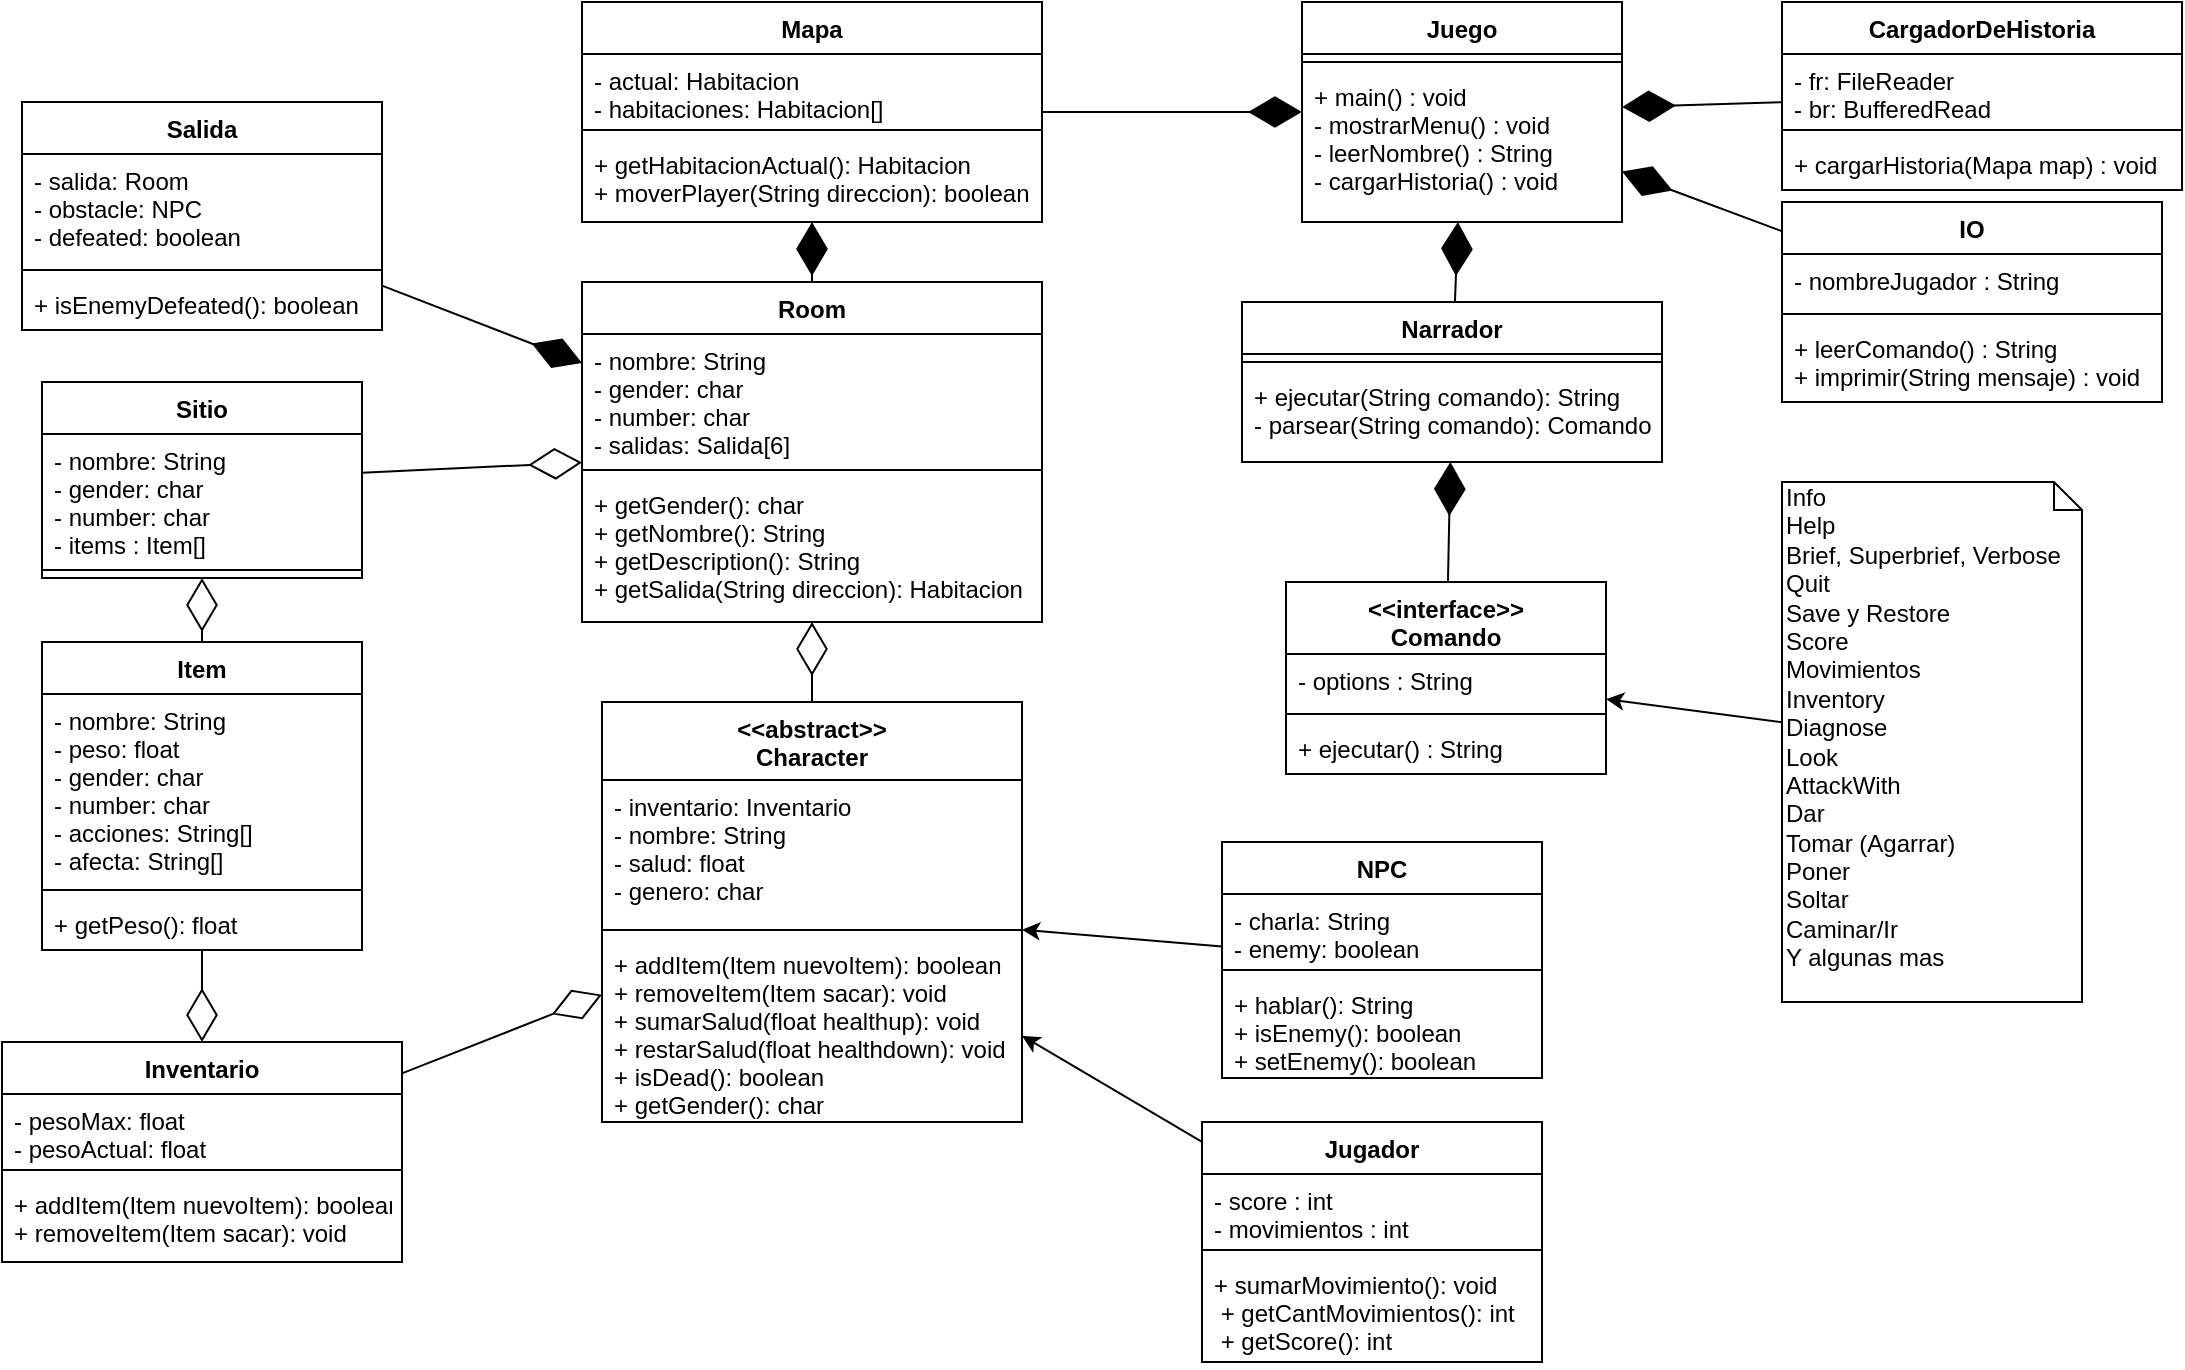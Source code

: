 <mxfile version="13.0.9" type="device"><diagram id="HWunADLRnC56ERFrDpcf" name="Page-1"><mxGraphModel dx="3366" dy="990" grid="1" gridSize="10" guides="0" tooltips="1" connect="1" arrows="1" fold="1" page="1" pageScale="1" pageWidth="827" pageHeight="1169" math="0" shadow="0"><root><mxCell id="0"/><mxCell id="1" parent="0"/><mxCell id="S_llW9VigUIKXuiaK3T0-72" value="" style="endArrow=diamondThin;endFill=0;endSize=24;html=1;" edge="1" parent="1" source="S_llW9VigUIKXuiaK3T0-17" target="S_llW9VigUIKXuiaK3T0-21"><mxGeometry width="160" relative="1" as="geometry"><mxPoint x="-180" y="471" as="sourcePoint"/><mxPoint x="410" y="410" as="targetPoint"/></mxGeometry></mxCell><mxCell id="S_llW9VigUIKXuiaK3T0-73" style="rounded=0;orthogonalLoop=1;jettySize=auto;html=1;" edge="1" parent="1" source="S_llW9VigUIKXuiaK3T0-29" target="S_llW9VigUIKXuiaK3T0-21"><mxGeometry relative="1" as="geometry"/></mxCell><mxCell id="S_llW9VigUIKXuiaK3T0-74" style="rounded=0;orthogonalLoop=1;jettySize=auto;html=1;" edge="1" parent="1" source="S_llW9VigUIKXuiaK3T0-25" target="S_llW9VigUIKXuiaK3T0-21"><mxGeometry relative="1" as="geometry"/></mxCell><mxCell id="S_llW9VigUIKXuiaK3T0-77" value="" style="endArrow=diamondThin;endFill=0;endSize=24;html=1;" edge="1" parent="1" source="S_llW9VigUIKXuiaK3T0-13" target="S_llW9VigUIKXuiaK3T0-17"><mxGeometry width="160" relative="1" as="geometry"><mxPoint x="-220" y="460" as="sourcePoint"/><mxPoint x="-60" y="460" as="targetPoint"/></mxGeometry></mxCell><mxCell id="S_llW9VigUIKXuiaK3T0-17" value="Inventario" style="swimlane;fontStyle=1;align=center;verticalAlign=top;childLayout=stackLayout;horizontal=1;startSize=26;horizontalStack=0;resizeParent=1;resizeParentMax=0;resizeLast=0;collapsible=1;marginBottom=0;" vertex="1" parent="1"><mxGeometry x="-840" y="570" width="200" height="110" as="geometry"/></mxCell><mxCell id="S_llW9VigUIKXuiaK3T0-18" value="- pesoMax: float&#xA;- pesoActual: float" style="text;strokeColor=none;fillColor=none;align=left;verticalAlign=top;spacingLeft=4;spacingRight=4;overflow=hidden;rotatable=0;points=[[0,0.5],[1,0.5]];portConstraint=eastwest;" vertex="1" parent="S_llW9VigUIKXuiaK3T0-17"><mxGeometry y="26" width="200" height="34" as="geometry"/></mxCell><mxCell id="S_llW9VigUIKXuiaK3T0-19" value="" style="line;strokeWidth=1;fillColor=none;align=left;verticalAlign=middle;spacingTop=-1;spacingLeft=3;spacingRight=3;rotatable=0;labelPosition=right;points=[];portConstraint=eastwest;" vertex="1" parent="S_llW9VigUIKXuiaK3T0-17"><mxGeometry y="60" width="200" height="8" as="geometry"/></mxCell><mxCell id="S_llW9VigUIKXuiaK3T0-20" value="+ addItem(Item nuevoItem): boolean&#xA;+ removeItem(Item sacar): void" style="text;strokeColor=none;fillColor=none;align=left;verticalAlign=top;spacingLeft=4;spacingRight=4;overflow=hidden;rotatable=0;points=[[0,0.5],[1,0.5]];portConstraint=eastwest;" vertex="1" parent="S_llW9VigUIKXuiaK3T0-17"><mxGeometry y="68" width="200" height="42" as="geometry"/></mxCell><mxCell id="S_llW9VigUIKXuiaK3T0-13" value="Item" style="swimlane;fontStyle=1;align=center;verticalAlign=top;childLayout=stackLayout;horizontal=1;startSize=26;horizontalStack=0;resizeParent=1;resizeParentMax=0;resizeLast=0;collapsible=1;marginBottom=0;" vertex="1" parent="1"><mxGeometry x="-820" y="370" width="160" height="154" as="geometry"/></mxCell><mxCell id="S_llW9VigUIKXuiaK3T0-14" value="- nombre: String&#xA;- peso: float&#xA;- gender: char&#xA;- number: char&#xA;- acciones: String[]&#xA;- afecta: String[]&#xA;" style="text;strokeColor=none;fillColor=none;align=left;verticalAlign=top;spacingLeft=4;spacingRight=4;overflow=hidden;rotatable=0;points=[[0,0.5],[1,0.5]];portConstraint=eastwest;" vertex="1" parent="S_llW9VigUIKXuiaK3T0-13"><mxGeometry y="26" width="160" height="94" as="geometry"/></mxCell><mxCell id="S_llW9VigUIKXuiaK3T0-15" value="" style="line;strokeWidth=1;fillColor=none;align=left;verticalAlign=middle;spacingTop=-1;spacingLeft=3;spacingRight=3;rotatable=0;labelPosition=right;points=[];portConstraint=eastwest;" vertex="1" parent="S_llW9VigUIKXuiaK3T0-13"><mxGeometry y="120" width="160" height="8" as="geometry"/></mxCell><mxCell id="S_llW9VigUIKXuiaK3T0-16" value="+ getPeso(): float" style="text;strokeColor=none;fillColor=none;align=left;verticalAlign=top;spacingLeft=4;spacingRight=4;overflow=hidden;rotatable=0;points=[[0,0.5],[1,0.5]];portConstraint=eastwest;" vertex="1" parent="S_llW9VigUIKXuiaK3T0-13"><mxGeometry y="128" width="160" height="26" as="geometry"/></mxCell><mxCell id="S_llW9VigUIKXuiaK3T0-79" value="" style="endArrow=diamondThin;endFill=0;endSize=24;html=1;" edge="1" parent="1" source="S_llW9VigUIKXuiaK3T0-13" target="S_llW9VigUIKXuiaK3T0-9"><mxGeometry width="160" relative="1" as="geometry"><mxPoint x="-670" y="430" as="sourcePoint"/><mxPoint x="-510" y="430" as="targetPoint"/></mxGeometry></mxCell><mxCell id="S_llW9VigUIKXuiaK3T0-9" value="Sitio" style="swimlane;fontStyle=1;align=center;verticalAlign=top;childLayout=stackLayout;horizontal=1;startSize=26;horizontalStack=0;resizeParent=1;resizeParentMax=0;resizeLast=0;collapsible=1;marginBottom=0;" vertex="1" parent="1"><mxGeometry x="-820" y="240" width="160" height="98" as="geometry"/></mxCell><mxCell id="S_llW9VigUIKXuiaK3T0-10" value="- nombre: String&#xA;- gender: char&#xA;- number: char&#xA;- items : Item[]&#xA;" style="text;strokeColor=none;fillColor=none;align=left;verticalAlign=top;spacingLeft=4;spacingRight=4;overflow=hidden;rotatable=0;points=[[0,0.5],[1,0.5]];portConstraint=eastwest;" vertex="1" parent="S_llW9VigUIKXuiaK3T0-9"><mxGeometry y="26" width="160" height="64" as="geometry"/></mxCell><mxCell id="S_llW9VigUIKXuiaK3T0-11" value="" style="line;strokeWidth=1;fillColor=none;align=left;verticalAlign=middle;spacingTop=-1;spacingLeft=3;spacingRight=3;rotatable=0;labelPosition=right;points=[];portConstraint=eastwest;" vertex="1" parent="S_llW9VigUIKXuiaK3T0-9"><mxGeometry y="90" width="160" height="8" as="geometry"/></mxCell><mxCell id="S_llW9VigUIKXuiaK3T0-84" value="" style="endArrow=diamondThin;endFill=0;endSize=24;html=1;" edge="1" parent="1" source="S_llW9VigUIKXuiaK3T0-9" target="S_llW9VigUIKXuiaK3T0-5"><mxGeometry width="160" relative="1" as="geometry"><mxPoint x="-670" y="430" as="sourcePoint"/><mxPoint x="-510" y="430" as="targetPoint"/></mxGeometry></mxCell><mxCell id="S_llW9VigUIKXuiaK3T0-85" value="" style="endArrow=diamondThin;endFill=0;endSize=24;html=1;" edge="1" parent="1" source="S_llW9VigUIKXuiaK3T0-21" target="S_llW9VigUIKXuiaK3T0-5"><mxGeometry width="160" relative="1" as="geometry"><mxPoint x="-670" y="430" as="sourcePoint"/><mxPoint x="-510" y="430" as="targetPoint"/></mxGeometry></mxCell><mxCell id="S_llW9VigUIKXuiaK3T0-21" value="&lt;&lt;abstract&gt;&gt;&#xA;Character" style="swimlane;fontStyle=1;align=center;verticalAlign=top;childLayout=stackLayout;horizontal=1;startSize=39;horizontalStack=0;resizeParent=1;resizeParentMax=0;resizeLast=0;collapsible=1;marginBottom=0;" vertex="1" parent="1"><mxGeometry x="-540" y="400" width="210" height="210" as="geometry"/></mxCell><mxCell id="S_llW9VigUIKXuiaK3T0-22" value="- inventario: Inventario&#xA;- nombre: String&#xA;- salud: float&#xA;- genero: char" style="text;strokeColor=none;fillColor=none;align=left;verticalAlign=top;spacingLeft=4;spacingRight=4;overflow=hidden;rotatable=0;points=[[0,0.5],[1,0.5]];portConstraint=eastwest;" vertex="1" parent="S_llW9VigUIKXuiaK3T0-21"><mxGeometry y="39" width="210" height="71" as="geometry"/></mxCell><mxCell id="S_llW9VigUIKXuiaK3T0-23" value="" style="line;strokeWidth=1;fillColor=none;align=left;verticalAlign=middle;spacingTop=-1;spacingLeft=3;spacingRight=3;rotatable=0;labelPosition=right;points=[];portConstraint=eastwest;" vertex="1" parent="S_llW9VigUIKXuiaK3T0-21"><mxGeometry y="110" width="210" height="8" as="geometry"/></mxCell><mxCell id="S_llW9VigUIKXuiaK3T0-24" value="+ addItem(Item nuevoItem): boolean&#xA;+ removeItem(Item sacar): void&#xA;+ sumarSalud(float healthup): void&#xA;+ restarSalud(float healthdown): void&#xA;+ isDead(): boolean&#xA;+ getGender(): char" style="text;strokeColor=none;fillColor=none;align=left;verticalAlign=top;spacingLeft=4;spacingRight=4;overflow=hidden;rotatable=0;points=[[0,0.5],[1,0.5]];portConstraint=eastwest;" vertex="1" parent="S_llW9VigUIKXuiaK3T0-21"><mxGeometry y="118" width="210" height="92" as="geometry"/></mxCell><mxCell id="S_llW9VigUIKXuiaK3T0-5" value="Room" style="swimlane;fontStyle=1;align=center;verticalAlign=top;childLayout=stackLayout;horizontal=1;startSize=26;horizontalStack=0;resizeParent=1;resizeParentMax=0;resizeLast=0;collapsible=1;marginBottom=0;" vertex="1" parent="1"><mxGeometry x="-550" y="190" width="230" height="170" as="geometry"/></mxCell><mxCell id="S_llW9VigUIKXuiaK3T0-6" value="- nombre: String&#xA;- gender: char&#xA;- number: char&#xA;- salidas: Salida[6]&#xA;&#xA;" style="text;strokeColor=none;fillColor=none;align=left;verticalAlign=top;spacingLeft=4;spacingRight=4;overflow=hidden;rotatable=0;points=[[0,0.5],[1,0.5]];portConstraint=eastwest;" vertex="1" parent="S_llW9VigUIKXuiaK3T0-5"><mxGeometry y="26" width="230" height="64" as="geometry"/></mxCell><mxCell id="S_llW9VigUIKXuiaK3T0-7" value="" style="line;strokeWidth=1;fillColor=none;align=left;verticalAlign=middle;spacingTop=-1;spacingLeft=3;spacingRight=3;rotatable=0;labelPosition=right;points=[];portConstraint=eastwest;" vertex="1" parent="S_llW9VigUIKXuiaK3T0-5"><mxGeometry y="90" width="230" height="8" as="geometry"/></mxCell><mxCell id="S_llW9VigUIKXuiaK3T0-8" value="+ getGender(): char&#xA;+ getNombre(): String&#xA;+ getDescription(): String&#xA;+ getSalida(String direccion): Habitacion" style="text;strokeColor=none;fillColor=none;align=left;verticalAlign=top;spacingLeft=4;spacingRight=4;overflow=hidden;rotatable=0;points=[[0,0.5],[1,0.5]];portConstraint=eastwest;" vertex="1" parent="S_llW9VigUIKXuiaK3T0-5"><mxGeometry y="98" width="230" height="72" as="geometry"/></mxCell><mxCell id="S_llW9VigUIKXuiaK3T0-65" value="Salida" style="swimlane;fontStyle=1;align=center;verticalAlign=top;childLayout=stackLayout;horizontal=1;startSize=26;horizontalStack=0;resizeParent=1;resizeParentMax=0;resizeLast=0;collapsible=1;marginBottom=0;" vertex="1" parent="1"><mxGeometry x="-830" y="100" width="180" height="114" as="geometry"/></mxCell><mxCell id="S_llW9VigUIKXuiaK3T0-66" value="- salida: Room&#xA;- obstacle: NPC&#xA;- defeated: boolean&#xA;&#xA;&#xA;" style="text;strokeColor=none;fillColor=none;align=left;verticalAlign=top;spacingLeft=4;spacingRight=4;overflow=hidden;rotatable=0;points=[[0,0.5],[1,0.5]];portConstraint=eastwest;" vertex="1" parent="S_llW9VigUIKXuiaK3T0-65"><mxGeometry y="26" width="180" height="54" as="geometry"/></mxCell><mxCell id="S_llW9VigUIKXuiaK3T0-67" value="" style="line;strokeWidth=1;fillColor=none;align=left;verticalAlign=middle;spacingTop=-1;spacingLeft=3;spacingRight=3;rotatable=0;labelPosition=right;points=[];portConstraint=eastwest;" vertex="1" parent="S_llW9VigUIKXuiaK3T0-65"><mxGeometry y="80" width="180" height="8" as="geometry"/></mxCell><mxCell id="S_llW9VigUIKXuiaK3T0-68" value="+ isEnemyDefeated(): boolean&#xA;" style="text;strokeColor=none;fillColor=none;align=left;verticalAlign=top;spacingLeft=4;spacingRight=4;overflow=hidden;rotatable=0;points=[[0,0.5],[1,0.5]];portConstraint=eastwest;" vertex="1" parent="S_llW9VigUIKXuiaK3T0-65"><mxGeometry y="88" width="180" height="26" as="geometry"/></mxCell><mxCell id="S_llW9VigUIKXuiaK3T0-86" value="" style="endArrow=diamondThin;endFill=1;endSize=24;html=1;" edge="1" parent="1" source="S_llW9VigUIKXuiaK3T0-65" target="S_llW9VigUIKXuiaK3T0-5"><mxGeometry width="160" relative="1" as="geometry"><mxPoint x="-310" y="460" as="sourcePoint"/><mxPoint x="-150" y="460" as="targetPoint"/></mxGeometry></mxCell><mxCell id="S_llW9VigUIKXuiaK3T0-87" value="" style="endArrow=diamondThin;endFill=1;endSize=24;html=1;" edge="1" parent="1" source="S_llW9VigUIKXuiaK3T0-5" target="S_llW9VigUIKXuiaK3T0-1"><mxGeometry width="160" relative="1" as="geometry"><mxPoint x="-150" y="460" as="sourcePoint"/><mxPoint x="10" y="460" as="targetPoint"/></mxGeometry></mxCell><mxCell id="S_llW9VigUIKXuiaK3T0-1" value="Mapa" style="swimlane;fontStyle=1;align=center;verticalAlign=top;childLayout=stackLayout;horizontal=1;startSize=26;horizontalStack=0;resizeParent=1;resizeParentMax=0;resizeLast=0;collapsible=1;marginBottom=0;" vertex="1" parent="1"><mxGeometry x="-550" y="50" width="230" height="110" as="geometry"/></mxCell><mxCell id="S_llW9VigUIKXuiaK3T0-2" value="- actual: Habitacion&#xA;- habitaciones: Habitacion[]&#xA;" style="text;strokeColor=none;fillColor=none;align=left;verticalAlign=top;spacingLeft=4;spacingRight=4;overflow=hidden;rotatable=0;points=[[0,0.5],[1,0.5]];portConstraint=eastwest;" vertex="1" parent="S_llW9VigUIKXuiaK3T0-1"><mxGeometry y="26" width="230" height="34" as="geometry"/></mxCell><mxCell id="S_llW9VigUIKXuiaK3T0-3" value="" style="line;strokeWidth=1;fillColor=none;align=left;verticalAlign=middle;spacingTop=-1;spacingLeft=3;spacingRight=3;rotatable=0;labelPosition=right;points=[];portConstraint=eastwest;" vertex="1" parent="S_llW9VigUIKXuiaK3T0-1"><mxGeometry y="60" width="230" height="8" as="geometry"/></mxCell><mxCell id="S_llW9VigUIKXuiaK3T0-4" value="+ getHabitacionActual(): Habitacion&#xA;+ moverPlayer(String direccion): boolean" style="text;strokeColor=none;fillColor=none;align=left;verticalAlign=top;spacingLeft=4;spacingRight=4;overflow=hidden;rotatable=0;points=[[0,0.5],[1,0.5]];portConstraint=eastwest;" vertex="1" parent="S_llW9VigUIKXuiaK3T0-1"><mxGeometry y="68" width="230" height="42" as="geometry"/></mxCell><mxCell id="S_llW9VigUIKXuiaK3T0-45" value="Juego" style="swimlane;fontStyle=1;align=center;verticalAlign=top;childLayout=stackLayout;horizontal=1;startSize=26;horizontalStack=0;resizeParent=1;resizeParentMax=0;resizeLast=0;collapsible=1;marginBottom=0;" vertex="1" parent="1"><mxGeometry x="-190" y="50" width="160" height="110" as="geometry"/></mxCell><mxCell id="S_llW9VigUIKXuiaK3T0-47" value="" style="line;strokeWidth=1;fillColor=none;align=left;verticalAlign=middle;spacingTop=-1;spacingLeft=3;spacingRight=3;rotatable=0;labelPosition=right;points=[];portConstraint=eastwest;" vertex="1" parent="S_llW9VigUIKXuiaK3T0-45"><mxGeometry y="26" width="160" height="8" as="geometry"/></mxCell><mxCell id="S_llW9VigUIKXuiaK3T0-48" value="+ main() : void&#xA;- mostrarMenu() : void&#xA;- leerNombre() : String&#xA;- cargarHistoria() : void&#xA;" style="text;strokeColor=none;fillColor=none;align=left;verticalAlign=top;spacingLeft=4;spacingRight=4;overflow=hidden;rotatable=0;points=[[0,0.5],[1,0.5]];portConstraint=eastwest;" vertex="1" parent="S_llW9VigUIKXuiaK3T0-45"><mxGeometry y="34" width="160" height="76" as="geometry"/></mxCell><mxCell id="S_llW9VigUIKXuiaK3T0-88" value="" style="endArrow=diamondThin;endFill=1;endSize=24;html=1;" edge="1" parent="1" source="S_llW9VigUIKXuiaK3T0-1" target="S_llW9VigUIKXuiaK3T0-45"><mxGeometry width="160" relative="1" as="geometry"><mxPoint x="-150" y="460" as="sourcePoint"/><mxPoint x="10" y="460" as="targetPoint"/></mxGeometry></mxCell><mxCell id="S_llW9VigUIKXuiaK3T0-90" value="" style="endArrow=diamondThin;endFill=1;endSize=24;html=1;" edge="1" parent="1" source="S_llW9VigUIKXuiaK3T0-49" target="S_llW9VigUIKXuiaK3T0-45"><mxGeometry width="160" relative="1" as="geometry"><mxPoint x="170" y="460" as="sourcePoint"/><mxPoint x="330" y="460" as="targetPoint"/></mxGeometry></mxCell><mxCell id="S_llW9VigUIKXuiaK3T0-91" value="" style="endArrow=diamondThin;endFill=1;endSize=24;html=1;" edge="1" parent="1" source="S_llW9VigUIKXuiaK3T0-41" target="S_llW9VigUIKXuiaK3T0-45"><mxGeometry width="160" relative="1" as="geometry"><mxPoint x="170" y="460" as="sourcePoint"/><mxPoint x="330" y="460" as="targetPoint"/></mxGeometry></mxCell><mxCell id="S_llW9VigUIKXuiaK3T0-92" value="" style="endArrow=diamondThin;endFill=1;endSize=24;html=1;" edge="1" parent="1" source="S_llW9VigUIKXuiaK3T0-37" target="S_llW9VigUIKXuiaK3T0-45"><mxGeometry width="160" relative="1" as="geometry"><mxPoint x="170" y="460" as="sourcePoint"/><mxPoint x="330" y="460" as="targetPoint"/></mxGeometry></mxCell><mxCell id="S_llW9VigUIKXuiaK3T0-37" value="Narrador" style="swimlane;fontStyle=1;align=center;verticalAlign=top;childLayout=stackLayout;horizontal=1;startSize=26;horizontalStack=0;resizeParent=1;resizeParentMax=0;resizeLast=0;collapsible=1;marginBottom=0;" vertex="1" parent="1"><mxGeometry x="-220" y="200" width="210" height="80" as="geometry"/></mxCell><mxCell id="S_llW9VigUIKXuiaK3T0-39" value="" style="line;strokeWidth=1;fillColor=none;align=left;verticalAlign=middle;spacingTop=-1;spacingLeft=3;spacingRight=3;rotatable=0;labelPosition=right;points=[];portConstraint=eastwest;" vertex="1" parent="S_llW9VigUIKXuiaK3T0-37"><mxGeometry y="26" width="210" height="8" as="geometry"/></mxCell><mxCell id="S_llW9VigUIKXuiaK3T0-40" value="+ ejecutar(String comando): String&#xA;- parsear(String comando): Comando" style="text;strokeColor=none;fillColor=none;align=left;verticalAlign=top;spacingLeft=4;spacingRight=4;overflow=hidden;rotatable=0;points=[[0,0.5],[1,0.5]];portConstraint=eastwest;" vertex="1" parent="S_llW9VigUIKXuiaK3T0-37"><mxGeometry y="34" width="210" height="46" as="geometry"/></mxCell><mxCell id="S_llW9VigUIKXuiaK3T0-49" value="CargadorDeHistoria" style="swimlane;fontStyle=1;align=center;verticalAlign=top;childLayout=stackLayout;horizontal=1;startSize=26;horizontalStack=0;resizeParent=1;resizeParentMax=0;resizeLast=0;collapsible=1;marginBottom=0;" vertex="1" parent="1"><mxGeometry x="50" y="50" width="200" height="94" as="geometry"/></mxCell><mxCell id="S_llW9VigUIKXuiaK3T0-50" value="- fr: FileReader&#xA;- br: BufferedRead&#xA;" style="text;strokeColor=none;fillColor=none;align=left;verticalAlign=top;spacingLeft=4;spacingRight=4;overflow=hidden;rotatable=0;points=[[0,0.5],[1,0.5]];portConstraint=eastwest;" vertex="1" parent="S_llW9VigUIKXuiaK3T0-49"><mxGeometry y="26" width="200" height="34" as="geometry"/></mxCell><mxCell id="S_llW9VigUIKXuiaK3T0-51" value="" style="line;strokeWidth=1;fillColor=none;align=left;verticalAlign=middle;spacingTop=-1;spacingLeft=3;spacingRight=3;rotatable=0;labelPosition=right;points=[];portConstraint=eastwest;" vertex="1" parent="S_llW9VigUIKXuiaK3T0-49"><mxGeometry y="60" width="200" height="8" as="geometry"/></mxCell><mxCell id="S_llW9VigUIKXuiaK3T0-52" value="+ cargarHistoria(Mapa map) : void" style="text;strokeColor=none;fillColor=none;align=left;verticalAlign=top;spacingLeft=4;spacingRight=4;overflow=hidden;rotatable=0;points=[[0,0.5],[1,0.5]];portConstraint=eastwest;" vertex="1" parent="S_llW9VigUIKXuiaK3T0-49"><mxGeometry y="68" width="200" height="26" as="geometry"/></mxCell><mxCell id="S_llW9VigUIKXuiaK3T0-41" value="IO" style="swimlane;fontStyle=1;align=center;verticalAlign=top;childLayout=stackLayout;horizontal=1;startSize=26;horizontalStack=0;resizeParent=1;resizeParentMax=0;resizeLast=0;collapsible=1;marginBottom=0;" vertex="1" parent="1"><mxGeometry x="50" y="150" width="190" height="100" as="geometry"/></mxCell><mxCell id="S_llW9VigUIKXuiaK3T0-42" value="- nombreJugador : String" style="text;strokeColor=none;fillColor=none;align=left;verticalAlign=top;spacingLeft=4;spacingRight=4;overflow=hidden;rotatable=0;points=[[0,0.5],[1,0.5]];portConstraint=eastwest;" vertex="1" parent="S_llW9VigUIKXuiaK3T0-41"><mxGeometry y="26" width="190" height="26" as="geometry"/></mxCell><mxCell id="S_llW9VigUIKXuiaK3T0-43" value="" style="line;strokeWidth=1;fillColor=none;align=left;verticalAlign=middle;spacingTop=-1;spacingLeft=3;spacingRight=3;rotatable=0;labelPosition=right;points=[];portConstraint=eastwest;" vertex="1" parent="S_llW9VigUIKXuiaK3T0-41"><mxGeometry y="52" width="190" height="8" as="geometry"/></mxCell><mxCell id="S_llW9VigUIKXuiaK3T0-44" value="+ leerComando() : String&#xA;+ imprimir(String mensaje) : void&#xA;" style="text;strokeColor=none;fillColor=none;align=left;verticalAlign=top;spacingLeft=4;spacingRight=4;overflow=hidden;rotatable=0;points=[[0,0.5],[1,0.5]];portConstraint=eastwest;" vertex="1" parent="S_llW9VigUIKXuiaK3T0-41"><mxGeometry y="60" width="190" height="40" as="geometry"/></mxCell><mxCell id="S_llW9VigUIKXuiaK3T0-95" value="" style="endArrow=diamondThin;endFill=1;endSize=24;html=1;" edge="1" parent="1" source="S_llW9VigUIKXuiaK3T0-33" target="S_llW9VigUIKXuiaK3T0-37"><mxGeometry width="160" relative="1" as="geometry"><mxPoint x="170" y="460" as="sourcePoint"/><mxPoint x="330" y="460" as="targetPoint"/></mxGeometry></mxCell><mxCell id="S_llW9VigUIKXuiaK3T0-33" value="&lt;&lt;interface&gt;&gt;&#xA;Comando" style="swimlane;fontStyle=1;align=center;verticalAlign=top;childLayout=stackLayout;horizontal=1;startSize=36;horizontalStack=0;resizeParent=1;resizeParentMax=0;resizeLast=0;collapsible=1;marginBottom=0;direction=east;" vertex="1" parent="1"><mxGeometry x="-198" y="340" width="160" height="96" as="geometry"/></mxCell><mxCell id="S_llW9VigUIKXuiaK3T0-34" value="- options : String" style="text;strokeColor=none;fillColor=none;align=left;verticalAlign=top;spacingLeft=4;spacingRight=4;overflow=hidden;rotatable=0;points=[[0,0.5],[1,0.5]];portConstraint=eastwest;" vertex="1" parent="S_llW9VigUIKXuiaK3T0-33"><mxGeometry y="36" width="160" height="26" as="geometry"/></mxCell><mxCell id="S_llW9VigUIKXuiaK3T0-35" value="" style="line;strokeWidth=1;fillColor=none;align=left;verticalAlign=middle;spacingTop=-1;spacingLeft=3;spacingRight=3;rotatable=0;labelPosition=right;points=[];portConstraint=eastwest;" vertex="1" parent="S_llW9VigUIKXuiaK3T0-33"><mxGeometry y="62" width="160" height="8" as="geometry"/></mxCell><mxCell id="S_llW9VigUIKXuiaK3T0-36" value="+ ejecutar() : String" style="text;strokeColor=none;fillColor=none;align=left;verticalAlign=top;spacingLeft=4;spacingRight=4;overflow=hidden;rotatable=0;points=[[0,0.5],[1,0.5]];portConstraint=eastwest;" vertex="1" parent="S_llW9VigUIKXuiaK3T0-33"><mxGeometry y="70" width="160" height="26" as="geometry"/></mxCell><mxCell id="S_llW9VigUIKXuiaK3T0-103" style="edgeStyle=none;rounded=0;orthogonalLoop=1;jettySize=auto;html=1;endArrow=classic;endFill=1;" edge="1" parent="1" source="S_llW9VigUIKXuiaK3T0-102" target="S_llW9VigUIKXuiaK3T0-33"><mxGeometry relative="1" as="geometry"/></mxCell><mxCell id="S_llW9VigUIKXuiaK3T0-102" value="&lt;div&gt;Info&lt;/div&gt;&lt;div&gt;Help&lt;/div&gt;&lt;div&gt;Brief, Superbrief, Verbose&lt;/div&gt;&lt;div&gt;Quit&lt;/div&gt;&lt;div&gt;Save y Restore&lt;/div&gt;&lt;div&gt;Score&lt;/div&gt;&lt;div&gt;Movimientos&lt;/div&gt;&lt;div&gt;Inventory&lt;/div&gt;&lt;div&gt;Diagnose&lt;/div&gt;&lt;div&gt;Look&lt;/div&gt;&lt;div&gt;AttackWith&lt;/div&gt;&lt;div&gt;Dar&lt;/div&gt;&lt;div&gt;Tomar (Agarrar)&lt;/div&gt;&lt;div&gt;Poner&lt;/div&gt;&lt;div&gt;Soltar&lt;/div&gt;&lt;div&gt;Caminar/Ir&lt;/div&gt;&lt;div&gt;Y algunas mas&lt;br&gt;&lt;/div&gt;" style="shape=note;whiteSpace=wrap;html=1;size=14;verticalAlign=top;align=left;spacingTop=-6;" vertex="1" parent="1"><mxGeometry x="50" y="290" width="150" height="260" as="geometry"/></mxCell><mxCell id="S_llW9VigUIKXuiaK3T0-25" value="NPC" style="swimlane;fontStyle=1;align=center;verticalAlign=top;childLayout=stackLayout;horizontal=1;startSize=26;horizontalStack=0;resizeParent=1;resizeParentMax=0;resizeLast=0;collapsible=1;marginBottom=0;" vertex="1" parent="1"><mxGeometry x="-230" y="470" width="160" height="118" as="geometry"/></mxCell><mxCell id="S_llW9VigUIKXuiaK3T0-26" value="- charla: String&#xA;- enemy: boolean&#xA;- genero: char&#xA;" style="text;strokeColor=none;fillColor=none;align=left;verticalAlign=top;spacingLeft=4;spacingRight=4;overflow=hidden;rotatable=0;points=[[0,0.5],[1,0.5]];portConstraint=eastwest;" vertex="1" parent="S_llW9VigUIKXuiaK3T0-25"><mxGeometry y="26" width="160" height="34" as="geometry"/></mxCell><mxCell id="S_llW9VigUIKXuiaK3T0-27" value="" style="line;strokeWidth=1;fillColor=none;align=left;verticalAlign=middle;spacingTop=-1;spacingLeft=3;spacingRight=3;rotatable=0;labelPosition=right;points=[];portConstraint=eastwest;" vertex="1" parent="S_llW9VigUIKXuiaK3T0-25"><mxGeometry y="60" width="160" height="8" as="geometry"/></mxCell><mxCell id="S_llW9VigUIKXuiaK3T0-28" value="+ hablar(): String&#xA;+ isEnemy(): boolean&#xA;+ setEnemy(): boolean" style="text;strokeColor=none;fillColor=none;align=left;verticalAlign=top;spacingLeft=4;spacingRight=4;overflow=hidden;rotatable=0;points=[[0,0.5],[1,0.5]];portConstraint=eastwest;" vertex="1" parent="S_llW9VigUIKXuiaK3T0-25"><mxGeometry y="68" width="160" height="50" as="geometry"/></mxCell><mxCell id="S_llW9VigUIKXuiaK3T0-29" value="Jugador" style="swimlane;fontStyle=1;align=center;verticalAlign=top;childLayout=stackLayout;horizontal=1;startSize=26;horizontalStack=0;resizeParent=1;resizeParentMax=0;resizeLast=0;collapsible=1;marginBottom=0;" vertex="1" parent="1"><mxGeometry x="-240" y="610" width="170" height="120" as="geometry"/></mxCell><mxCell id="S_llW9VigUIKXuiaK3T0-30" value="- score : int&#xA;- movimientos : int" style="text;strokeColor=none;fillColor=none;align=left;verticalAlign=top;spacingLeft=4;spacingRight=4;overflow=hidden;rotatable=0;points=[[0,0.5],[1,0.5]];portConstraint=eastwest;" vertex="1" parent="S_llW9VigUIKXuiaK3T0-29"><mxGeometry y="26" width="170" height="34" as="geometry"/></mxCell><mxCell id="S_llW9VigUIKXuiaK3T0-31" value="" style="line;strokeWidth=1;fillColor=none;align=left;verticalAlign=middle;spacingTop=-1;spacingLeft=3;spacingRight=3;rotatable=0;labelPosition=right;points=[];portConstraint=eastwest;" vertex="1" parent="S_llW9VigUIKXuiaK3T0-29"><mxGeometry y="60" width="170" height="8" as="geometry"/></mxCell><mxCell id="S_llW9VigUIKXuiaK3T0-32" value="+ sumarMovimiento(): void&#xA; + getCantMovimientos(): int&#xA; + getScore(): int" style="text;strokeColor=none;fillColor=none;align=left;verticalAlign=top;spacingLeft=4;spacingRight=4;overflow=hidden;rotatable=0;points=[[0,0.5],[1,0.5]];portConstraint=eastwest;" vertex="1" parent="S_llW9VigUIKXuiaK3T0-29"><mxGeometry y="68" width="170" height="52" as="geometry"/></mxCell></root></mxGraphModel></diagram></mxfile>